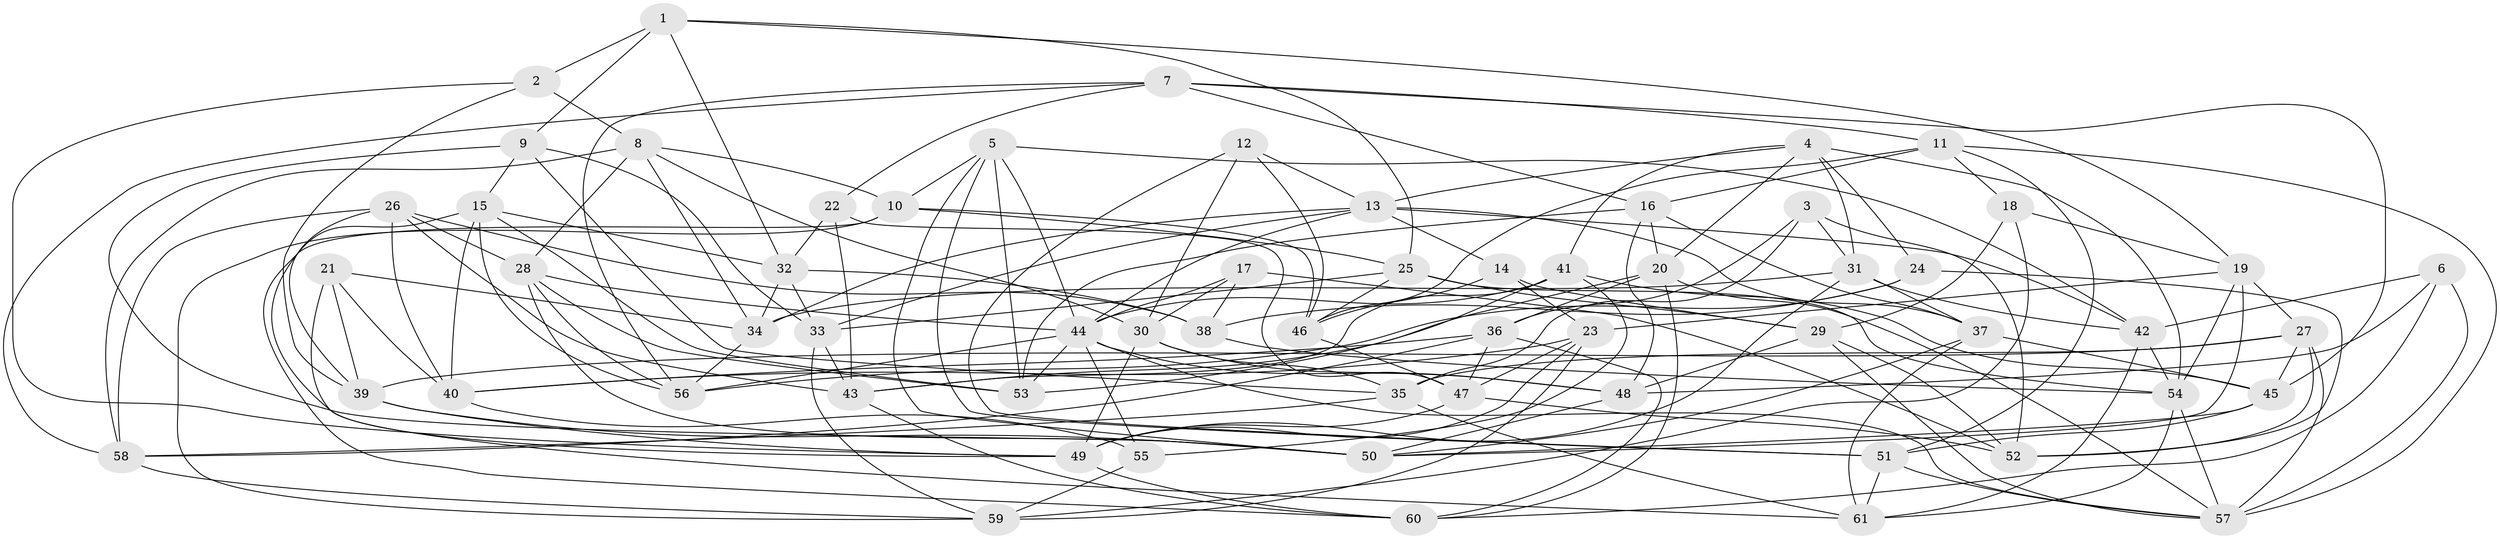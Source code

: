 // original degree distribution, {4: 1.0}
// Generated by graph-tools (version 1.1) at 2025/50/03/09/25 03:50:44]
// undirected, 61 vertices, 177 edges
graph export_dot {
graph [start="1"]
  node [color=gray90,style=filled];
  1;
  2;
  3;
  4;
  5;
  6;
  7;
  8;
  9;
  10;
  11;
  12;
  13;
  14;
  15;
  16;
  17;
  18;
  19;
  20;
  21;
  22;
  23;
  24;
  25;
  26;
  27;
  28;
  29;
  30;
  31;
  32;
  33;
  34;
  35;
  36;
  37;
  38;
  39;
  40;
  41;
  42;
  43;
  44;
  45;
  46;
  47;
  48;
  49;
  50;
  51;
  52;
  53;
  54;
  55;
  56;
  57;
  58;
  59;
  60;
  61;
  1 -- 2 [weight=1.0];
  1 -- 9 [weight=2.0];
  1 -- 19 [weight=1.0];
  1 -- 25 [weight=1.0];
  1 -- 32 [weight=1.0];
  2 -- 8 [weight=1.0];
  2 -- 39 [weight=1.0];
  2 -- 49 [weight=1.0];
  3 -- 31 [weight=1.0];
  3 -- 35 [weight=1.0];
  3 -- 36 [weight=1.0];
  3 -- 52 [weight=1.0];
  4 -- 13 [weight=1.0];
  4 -- 20 [weight=1.0];
  4 -- 24 [weight=1.0];
  4 -- 31 [weight=1.0];
  4 -- 41 [weight=1.0];
  4 -- 54 [weight=1.0];
  5 -- 10 [weight=1.0];
  5 -- 42 [weight=1.0];
  5 -- 44 [weight=1.0];
  5 -- 50 [weight=1.0];
  5 -- 51 [weight=1.0];
  5 -- 53 [weight=1.0];
  6 -- 42 [weight=1.0];
  6 -- 48 [weight=1.0];
  6 -- 57 [weight=1.0];
  6 -- 60 [weight=1.0];
  7 -- 11 [weight=1.0];
  7 -- 16 [weight=1.0];
  7 -- 22 [weight=1.0];
  7 -- 45 [weight=1.0];
  7 -- 56 [weight=1.0];
  7 -- 58 [weight=1.0];
  8 -- 10 [weight=1.0];
  8 -- 28 [weight=1.0];
  8 -- 30 [weight=1.0];
  8 -- 34 [weight=1.0];
  8 -- 58 [weight=1.0];
  9 -- 15 [weight=1.0];
  9 -- 33 [weight=1.0];
  9 -- 35 [weight=1.0];
  9 -- 50 [weight=1.0];
  10 -- 25 [weight=1.0];
  10 -- 46 [weight=1.0];
  10 -- 59 [weight=1.0];
  10 -- 60 [weight=1.0];
  11 -- 16 [weight=1.0];
  11 -- 18 [weight=1.0];
  11 -- 46 [weight=1.0];
  11 -- 51 [weight=1.0];
  11 -- 57 [weight=1.0];
  12 -- 13 [weight=1.0];
  12 -- 30 [weight=1.0];
  12 -- 46 [weight=1.0];
  12 -- 51 [weight=1.0];
  13 -- 14 [weight=1.0];
  13 -- 33 [weight=1.0];
  13 -- 34 [weight=1.0];
  13 -- 37 [weight=1.0];
  13 -- 42 [weight=1.0];
  13 -- 44 [weight=1.0];
  14 -- 23 [weight=1.0];
  14 -- 29 [weight=1.0];
  14 -- 46 [weight=1.0];
  15 -- 32 [weight=1.0];
  15 -- 40 [weight=1.0];
  15 -- 49 [weight=1.0];
  15 -- 53 [weight=1.0];
  15 -- 56 [weight=1.0];
  16 -- 20 [weight=1.0];
  16 -- 37 [weight=1.0];
  16 -- 48 [weight=1.0];
  16 -- 53 [weight=1.0];
  17 -- 30 [weight=1.0];
  17 -- 38 [weight=1.0];
  17 -- 44 [weight=1.0];
  17 -- 52 [weight=1.0];
  18 -- 19 [weight=1.0];
  18 -- 29 [weight=1.0];
  18 -- 59 [weight=1.0];
  19 -- 23 [weight=1.0];
  19 -- 27 [weight=1.0];
  19 -- 50 [weight=1.0];
  19 -- 54 [weight=1.0];
  20 -- 36 [weight=1.0];
  20 -- 43 [weight=1.0];
  20 -- 57 [weight=1.0];
  20 -- 60 [weight=1.0];
  21 -- 34 [weight=1.0];
  21 -- 39 [weight=1.0];
  21 -- 40 [weight=1.0];
  21 -- 61 [weight=1.0];
  22 -- 32 [weight=1.0];
  22 -- 43 [weight=1.0];
  22 -- 47 [weight=1.0];
  23 -- 40 [weight=1.0];
  23 -- 47 [weight=1.0];
  23 -- 49 [weight=1.0];
  23 -- 59 [weight=1.0];
  24 -- 38 [weight=1.0];
  24 -- 52 [weight=1.0];
  24 -- 56 [weight=1.0];
  25 -- 29 [weight=1.0];
  25 -- 33 [weight=1.0];
  25 -- 46 [weight=1.0];
  25 -- 54 [weight=1.0];
  26 -- 28 [weight=1.0];
  26 -- 38 [weight=1.0];
  26 -- 39 [weight=1.0];
  26 -- 40 [weight=1.0];
  26 -- 43 [weight=1.0];
  26 -- 58 [weight=1.0];
  27 -- 35 [weight=1.0];
  27 -- 39 [weight=1.0];
  27 -- 45 [weight=1.0];
  27 -- 52 [weight=1.0];
  27 -- 57 [weight=1.0];
  28 -- 44 [weight=1.0];
  28 -- 50 [weight=1.0];
  28 -- 53 [weight=1.0];
  28 -- 56 [weight=1.0];
  29 -- 48 [weight=1.0];
  29 -- 52 [weight=1.0];
  29 -- 57 [weight=1.0];
  30 -- 35 [weight=1.0];
  30 -- 48 [weight=1.0];
  30 -- 49 [weight=1.0];
  31 -- 34 [weight=1.0];
  31 -- 37 [weight=1.0];
  31 -- 42 [weight=1.0];
  31 -- 49 [weight=1.0];
  32 -- 33 [weight=1.0];
  32 -- 34 [weight=1.0];
  32 -- 38 [weight=1.0];
  33 -- 43 [weight=1.0];
  33 -- 59 [weight=1.0];
  34 -- 56 [weight=1.0];
  35 -- 58 [weight=1.0];
  35 -- 61 [weight=1.0];
  36 -- 40 [weight=1.0];
  36 -- 47 [weight=1.0];
  36 -- 58 [weight=1.0];
  36 -- 60 [weight=1.0];
  37 -- 45 [weight=1.0];
  37 -- 50 [weight=1.0];
  37 -- 61 [weight=1.0];
  38 -- 54 [weight=2.0];
  39 -- 49 [weight=1.0];
  39 -- 50 [weight=1.0];
  40 -- 55 [weight=1.0];
  41 -- 43 [weight=1.0];
  41 -- 44 [weight=1.0];
  41 -- 45 [weight=1.0];
  41 -- 53 [weight=1.0];
  41 -- 55 [weight=1.0];
  42 -- 54 [weight=1.0];
  42 -- 61 [weight=1.0];
  43 -- 60 [weight=1.0];
  44 -- 48 [weight=1.0];
  44 -- 53 [weight=1.0];
  44 -- 55 [weight=1.0];
  44 -- 56 [weight=1.0];
  44 -- 57 [weight=1.0];
  45 -- 50 [weight=1.0];
  45 -- 51 [weight=1.0];
  46 -- 47 [weight=1.0];
  47 -- 49 [weight=1.0];
  47 -- 52 [weight=1.0];
  48 -- 50 [weight=1.0];
  49 -- 60 [weight=1.0];
  51 -- 57 [weight=1.0];
  51 -- 61 [weight=1.0];
  54 -- 57 [weight=1.0];
  54 -- 61 [weight=1.0];
  55 -- 59 [weight=1.0];
  58 -- 59 [weight=1.0];
}
